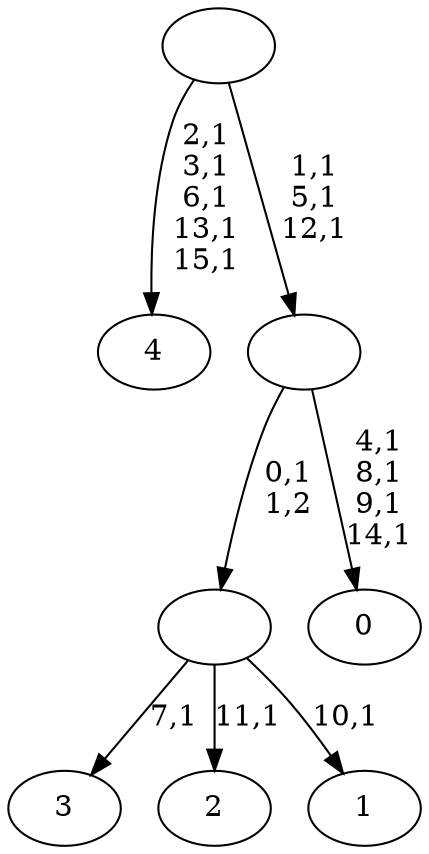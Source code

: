 digraph T {
	21 [label="4"]
	15 [label="3"]
	13 [label="2"]
	11 [label="1"]
	9 [label=""]
	8 [label="0"]
	3 [label=""]
	0 [label=""]
	9 -> 11 [label="10,1"]
	9 -> 13 [label="11,1"]
	9 -> 15 [label="7,1"]
	3 -> 8 [label="4,1\n8,1\n9,1\n14,1"]
	3 -> 9 [label="0,1\n1,2"]
	0 -> 3 [label="1,1\n5,1\n12,1"]
	0 -> 21 [label="2,1\n3,1\n6,1\n13,1\n15,1"]
}

